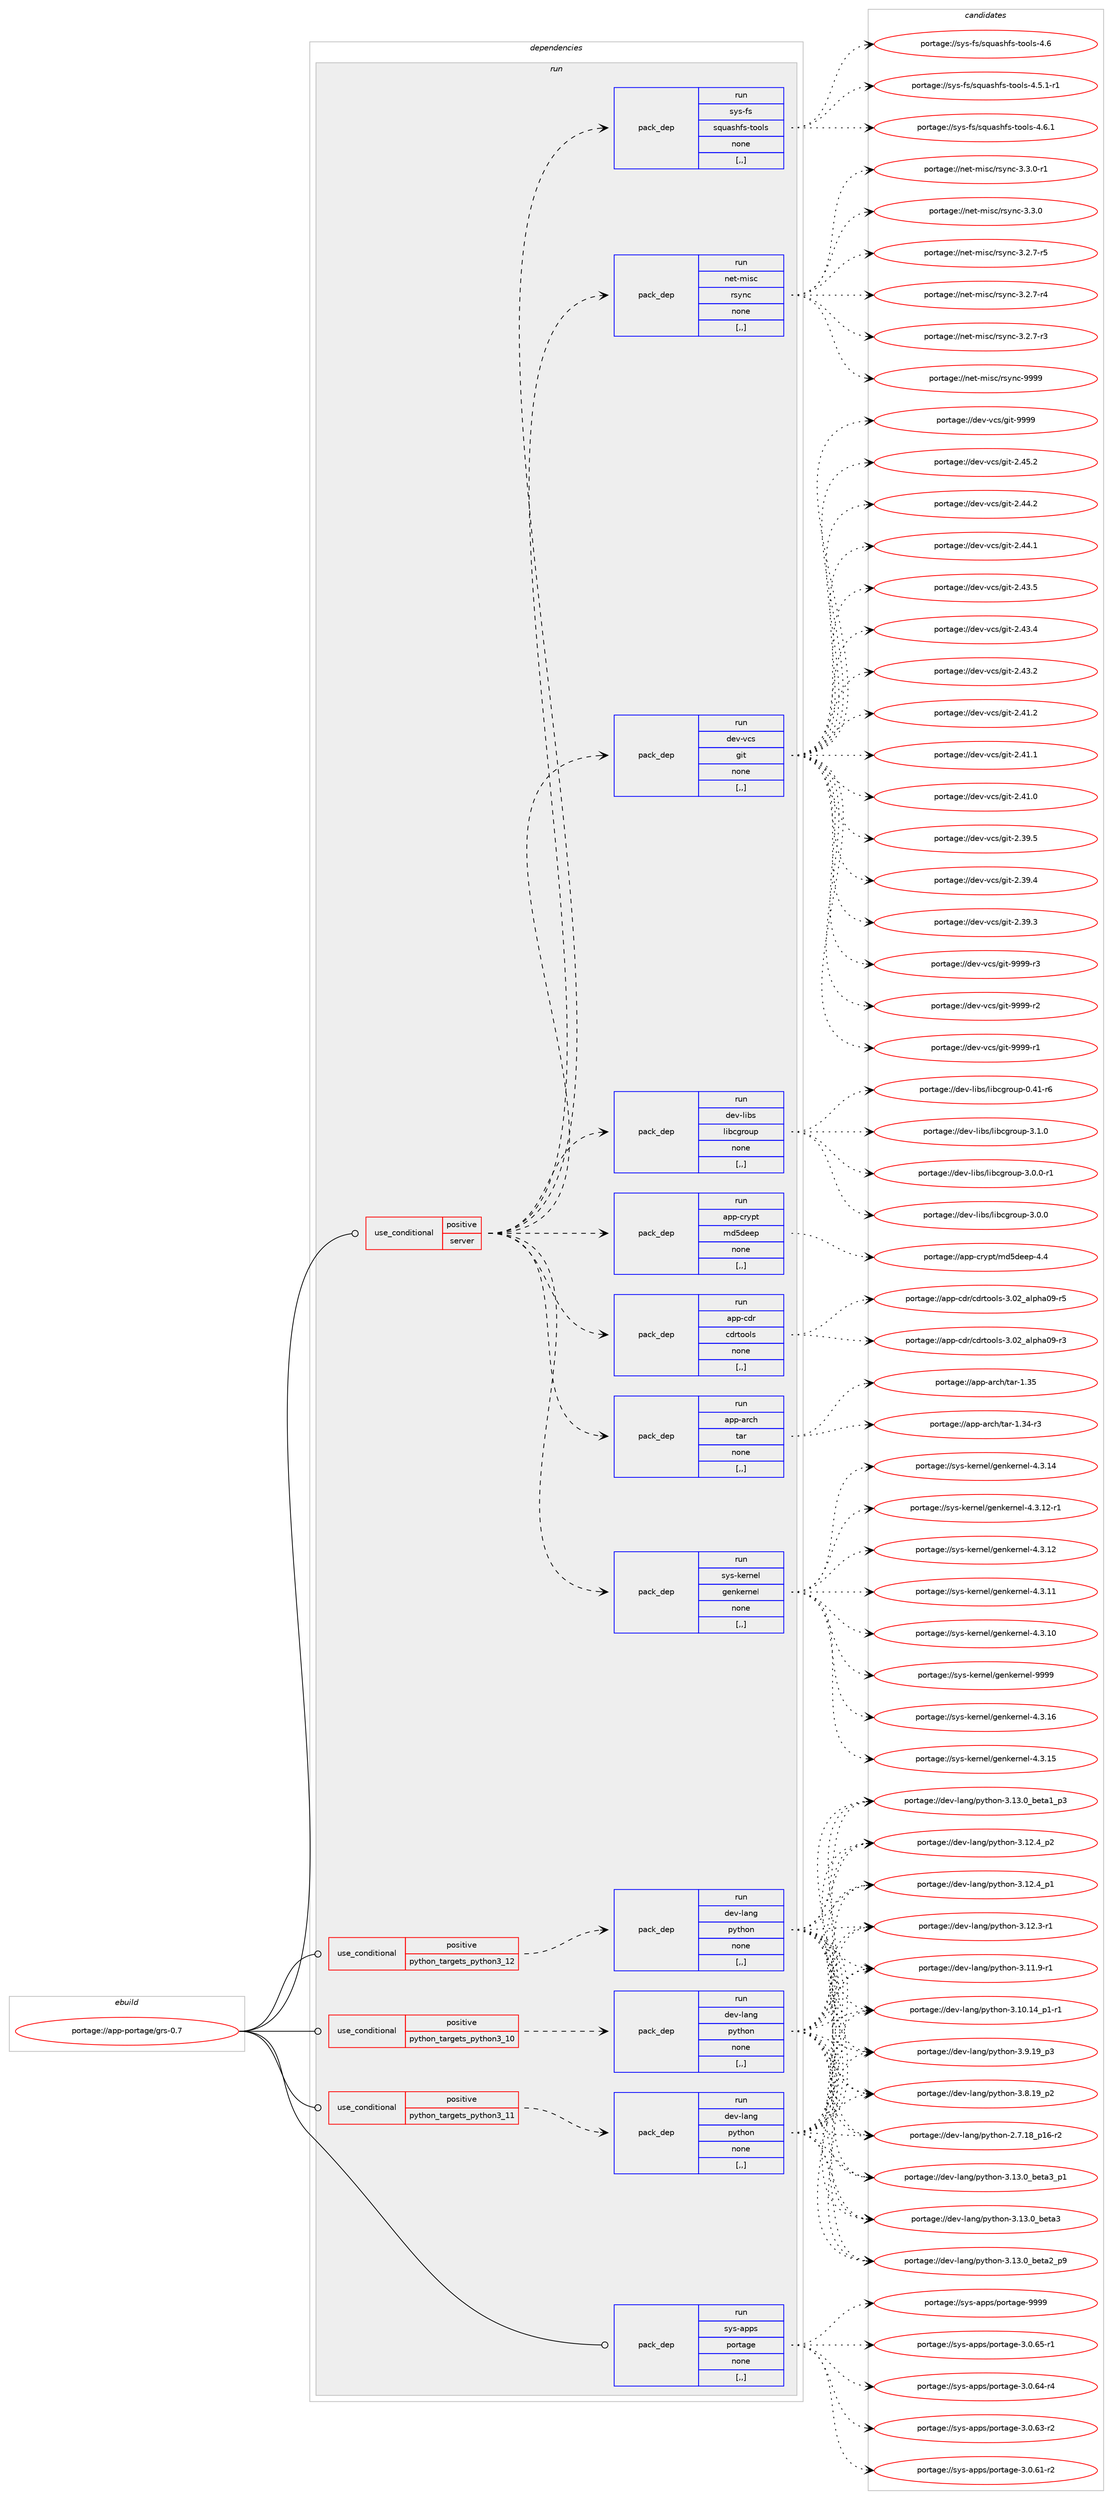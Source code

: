 digraph prolog {

# *************
# Graph options
# *************

newrank=true;
concentrate=true;
compound=true;
graph [rankdir=LR,fontname=Helvetica,fontsize=10,ranksep=1.5];#, ranksep=2.5, nodesep=0.2];
edge  [arrowhead=vee];
node  [fontname=Helvetica,fontsize=10];

# **********
# The ebuild
# **********

subgraph cluster_leftcol {
color=gray;
rank=same;
label=<<i>ebuild</i>>;
id [label="portage://app-portage/grs-0.7", color=red, width=4, href="../app-portage/grs-0.7.svg"];
}

# ****************
# The dependencies
# ****************

subgraph cluster_midcol {
color=gray;
label=<<i>dependencies</i>>;
subgraph cluster_compile {
fillcolor="#eeeeee";
style=filled;
label=<<i>compile</i>>;
}
subgraph cluster_compileandrun {
fillcolor="#eeeeee";
style=filled;
label=<<i>compile and run</i>>;
}
subgraph cluster_run {
fillcolor="#eeeeee";
style=filled;
label=<<i>run</i>>;
subgraph cond14022 {
dependency50314 [label=<<TABLE BORDER="0" CELLBORDER="1" CELLSPACING="0" CELLPADDING="4"><TR><TD ROWSPAN="3" CELLPADDING="10">use_conditional</TD></TR><TR><TD>positive</TD></TR><TR><TD>python_targets_python3_10</TD></TR></TABLE>>, shape=none, color=red];
subgraph pack35838 {
dependency50315 [label=<<TABLE BORDER="0" CELLBORDER="1" CELLSPACING="0" CELLPADDING="4" WIDTH="220"><TR><TD ROWSPAN="6" CELLPADDING="30">pack_dep</TD></TR><TR><TD WIDTH="110">run</TD></TR><TR><TD>dev-lang</TD></TR><TR><TD>python</TD></TR><TR><TD>none</TD></TR><TR><TD>[,,]</TD></TR></TABLE>>, shape=none, color=blue];
}
dependency50314:e -> dependency50315:w [weight=20,style="dashed",arrowhead="vee"];
}
id:e -> dependency50314:w [weight=20,style="solid",arrowhead="odot"];
subgraph cond14023 {
dependency50316 [label=<<TABLE BORDER="0" CELLBORDER="1" CELLSPACING="0" CELLPADDING="4"><TR><TD ROWSPAN="3" CELLPADDING="10">use_conditional</TD></TR><TR><TD>positive</TD></TR><TR><TD>python_targets_python3_11</TD></TR></TABLE>>, shape=none, color=red];
subgraph pack35839 {
dependency50317 [label=<<TABLE BORDER="0" CELLBORDER="1" CELLSPACING="0" CELLPADDING="4" WIDTH="220"><TR><TD ROWSPAN="6" CELLPADDING="30">pack_dep</TD></TR><TR><TD WIDTH="110">run</TD></TR><TR><TD>dev-lang</TD></TR><TR><TD>python</TD></TR><TR><TD>none</TD></TR><TR><TD>[,,]</TD></TR></TABLE>>, shape=none, color=blue];
}
dependency50316:e -> dependency50317:w [weight=20,style="dashed",arrowhead="vee"];
}
id:e -> dependency50316:w [weight=20,style="solid",arrowhead="odot"];
subgraph cond14024 {
dependency50318 [label=<<TABLE BORDER="0" CELLBORDER="1" CELLSPACING="0" CELLPADDING="4"><TR><TD ROWSPAN="3" CELLPADDING="10">use_conditional</TD></TR><TR><TD>positive</TD></TR><TR><TD>python_targets_python3_12</TD></TR></TABLE>>, shape=none, color=red];
subgraph pack35840 {
dependency50319 [label=<<TABLE BORDER="0" CELLBORDER="1" CELLSPACING="0" CELLPADDING="4" WIDTH="220"><TR><TD ROWSPAN="6" CELLPADDING="30">pack_dep</TD></TR><TR><TD WIDTH="110">run</TD></TR><TR><TD>dev-lang</TD></TR><TR><TD>python</TD></TR><TR><TD>none</TD></TR><TR><TD>[,,]</TD></TR></TABLE>>, shape=none, color=blue];
}
dependency50318:e -> dependency50319:w [weight=20,style="dashed",arrowhead="vee"];
}
id:e -> dependency50318:w [weight=20,style="solid",arrowhead="odot"];
subgraph cond14025 {
dependency50320 [label=<<TABLE BORDER="0" CELLBORDER="1" CELLSPACING="0" CELLPADDING="4"><TR><TD ROWSPAN="3" CELLPADDING="10">use_conditional</TD></TR><TR><TD>positive</TD></TR><TR><TD>server</TD></TR></TABLE>>, shape=none, color=red];
subgraph pack35841 {
dependency50321 [label=<<TABLE BORDER="0" CELLBORDER="1" CELLSPACING="0" CELLPADDING="4" WIDTH="220"><TR><TD ROWSPAN="6" CELLPADDING="30">pack_dep</TD></TR><TR><TD WIDTH="110">run</TD></TR><TR><TD>app-arch</TD></TR><TR><TD>tar</TD></TR><TR><TD>none</TD></TR><TR><TD>[,,]</TD></TR></TABLE>>, shape=none, color=blue];
}
dependency50320:e -> dependency50321:w [weight=20,style="dashed",arrowhead="vee"];
subgraph pack35842 {
dependency50322 [label=<<TABLE BORDER="0" CELLBORDER="1" CELLSPACING="0" CELLPADDING="4" WIDTH="220"><TR><TD ROWSPAN="6" CELLPADDING="30">pack_dep</TD></TR><TR><TD WIDTH="110">run</TD></TR><TR><TD>app-cdr</TD></TR><TR><TD>cdrtools</TD></TR><TR><TD>none</TD></TR><TR><TD>[,,]</TD></TR></TABLE>>, shape=none, color=blue];
}
dependency50320:e -> dependency50322:w [weight=20,style="dashed",arrowhead="vee"];
subgraph pack35843 {
dependency50323 [label=<<TABLE BORDER="0" CELLBORDER="1" CELLSPACING="0" CELLPADDING="4" WIDTH="220"><TR><TD ROWSPAN="6" CELLPADDING="30">pack_dep</TD></TR><TR><TD WIDTH="110">run</TD></TR><TR><TD>app-crypt</TD></TR><TR><TD>md5deep</TD></TR><TR><TD>none</TD></TR><TR><TD>[,,]</TD></TR></TABLE>>, shape=none, color=blue];
}
dependency50320:e -> dependency50323:w [weight=20,style="dashed",arrowhead="vee"];
subgraph pack35844 {
dependency50324 [label=<<TABLE BORDER="0" CELLBORDER="1" CELLSPACING="0" CELLPADDING="4" WIDTH="220"><TR><TD ROWSPAN="6" CELLPADDING="30">pack_dep</TD></TR><TR><TD WIDTH="110">run</TD></TR><TR><TD>dev-libs</TD></TR><TR><TD>libcgroup</TD></TR><TR><TD>none</TD></TR><TR><TD>[,,]</TD></TR></TABLE>>, shape=none, color=blue];
}
dependency50320:e -> dependency50324:w [weight=20,style="dashed",arrowhead="vee"];
subgraph pack35845 {
dependency50325 [label=<<TABLE BORDER="0" CELLBORDER="1" CELLSPACING="0" CELLPADDING="4" WIDTH="220"><TR><TD ROWSPAN="6" CELLPADDING="30">pack_dep</TD></TR><TR><TD WIDTH="110">run</TD></TR><TR><TD>dev-vcs</TD></TR><TR><TD>git</TD></TR><TR><TD>none</TD></TR><TR><TD>[,,]</TD></TR></TABLE>>, shape=none, color=blue];
}
dependency50320:e -> dependency50325:w [weight=20,style="dashed",arrowhead="vee"];
subgraph pack35846 {
dependency50326 [label=<<TABLE BORDER="0" CELLBORDER="1" CELLSPACING="0" CELLPADDING="4" WIDTH="220"><TR><TD ROWSPAN="6" CELLPADDING="30">pack_dep</TD></TR><TR><TD WIDTH="110">run</TD></TR><TR><TD>net-misc</TD></TR><TR><TD>rsync</TD></TR><TR><TD>none</TD></TR><TR><TD>[,,]</TD></TR></TABLE>>, shape=none, color=blue];
}
dependency50320:e -> dependency50326:w [weight=20,style="dashed",arrowhead="vee"];
subgraph pack35847 {
dependency50327 [label=<<TABLE BORDER="0" CELLBORDER="1" CELLSPACING="0" CELLPADDING="4" WIDTH="220"><TR><TD ROWSPAN="6" CELLPADDING="30">pack_dep</TD></TR><TR><TD WIDTH="110">run</TD></TR><TR><TD>sys-fs</TD></TR><TR><TD>squashfs-tools</TD></TR><TR><TD>none</TD></TR><TR><TD>[,,]</TD></TR></TABLE>>, shape=none, color=blue];
}
dependency50320:e -> dependency50327:w [weight=20,style="dashed",arrowhead="vee"];
subgraph pack35848 {
dependency50328 [label=<<TABLE BORDER="0" CELLBORDER="1" CELLSPACING="0" CELLPADDING="4" WIDTH="220"><TR><TD ROWSPAN="6" CELLPADDING="30">pack_dep</TD></TR><TR><TD WIDTH="110">run</TD></TR><TR><TD>sys-kernel</TD></TR><TR><TD>genkernel</TD></TR><TR><TD>none</TD></TR><TR><TD>[,,]</TD></TR></TABLE>>, shape=none, color=blue];
}
dependency50320:e -> dependency50328:w [weight=20,style="dashed",arrowhead="vee"];
}
id:e -> dependency50320:w [weight=20,style="solid",arrowhead="odot"];
subgraph pack35849 {
dependency50329 [label=<<TABLE BORDER="0" CELLBORDER="1" CELLSPACING="0" CELLPADDING="4" WIDTH="220"><TR><TD ROWSPAN="6" CELLPADDING="30">pack_dep</TD></TR><TR><TD WIDTH="110">run</TD></TR><TR><TD>sys-apps</TD></TR><TR><TD>portage</TD></TR><TR><TD>none</TD></TR><TR><TD>[,,]</TD></TR></TABLE>>, shape=none, color=blue];
}
id:e -> dependency50329:w [weight=20,style="solid",arrowhead="odot"];
}
}

# **************
# The candidates
# **************

subgraph cluster_choices {
rank=same;
color=gray;
label=<<i>candidates</i>>;

subgraph choice35838 {
color=black;
nodesep=1;
choice10010111845108971101034711212111610411111045514649514648959810111697519511249 [label="portage://dev-lang/python-3.13.0_beta3_p1", color=red, width=4,href="../dev-lang/python-3.13.0_beta3_p1.svg"];
choice1001011184510897110103471121211161041111104551464951464895981011169751 [label="portage://dev-lang/python-3.13.0_beta3", color=red, width=4,href="../dev-lang/python-3.13.0_beta3.svg"];
choice10010111845108971101034711212111610411111045514649514648959810111697509511257 [label="portage://dev-lang/python-3.13.0_beta2_p9", color=red, width=4,href="../dev-lang/python-3.13.0_beta2_p9.svg"];
choice10010111845108971101034711212111610411111045514649514648959810111697499511251 [label="portage://dev-lang/python-3.13.0_beta1_p3", color=red, width=4,href="../dev-lang/python-3.13.0_beta1_p3.svg"];
choice100101118451089711010347112121116104111110455146495046529511250 [label="portage://dev-lang/python-3.12.4_p2", color=red, width=4,href="../dev-lang/python-3.12.4_p2.svg"];
choice100101118451089711010347112121116104111110455146495046529511249 [label="portage://dev-lang/python-3.12.4_p1", color=red, width=4,href="../dev-lang/python-3.12.4_p1.svg"];
choice100101118451089711010347112121116104111110455146495046514511449 [label="portage://dev-lang/python-3.12.3-r1", color=red, width=4,href="../dev-lang/python-3.12.3-r1.svg"];
choice100101118451089711010347112121116104111110455146494946574511449 [label="portage://dev-lang/python-3.11.9-r1", color=red, width=4,href="../dev-lang/python-3.11.9-r1.svg"];
choice100101118451089711010347112121116104111110455146494846495295112494511449 [label="portage://dev-lang/python-3.10.14_p1-r1", color=red, width=4,href="../dev-lang/python-3.10.14_p1-r1.svg"];
choice100101118451089711010347112121116104111110455146574649579511251 [label="portage://dev-lang/python-3.9.19_p3", color=red, width=4,href="../dev-lang/python-3.9.19_p3.svg"];
choice100101118451089711010347112121116104111110455146564649579511250 [label="portage://dev-lang/python-3.8.19_p2", color=red, width=4,href="../dev-lang/python-3.8.19_p2.svg"];
choice100101118451089711010347112121116104111110455046554649569511249544511450 [label="portage://dev-lang/python-2.7.18_p16-r2", color=red, width=4,href="../dev-lang/python-2.7.18_p16-r2.svg"];
dependency50315:e -> choice10010111845108971101034711212111610411111045514649514648959810111697519511249:w [style=dotted,weight="100"];
dependency50315:e -> choice1001011184510897110103471121211161041111104551464951464895981011169751:w [style=dotted,weight="100"];
dependency50315:e -> choice10010111845108971101034711212111610411111045514649514648959810111697509511257:w [style=dotted,weight="100"];
dependency50315:e -> choice10010111845108971101034711212111610411111045514649514648959810111697499511251:w [style=dotted,weight="100"];
dependency50315:e -> choice100101118451089711010347112121116104111110455146495046529511250:w [style=dotted,weight="100"];
dependency50315:e -> choice100101118451089711010347112121116104111110455146495046529511249:w [style=dotted,weight="100"];
dependency50315:e -> choice100101118451089711010347112121116104111110455146495046514511449:w [style=dotted,weight="100"];
dependency50315:e -> choice100101118451089711010347112121116104111110455146494946574511449:w [style=dotted,weight="100"];
dependency50315:e -> choice100101118451089711010347112121116104111110455146494846495295112494511449:w [style=dotted,weight="100"];
dependency50315:e -> choice100101118451089711010347112121116104111110455146574649579511251:w [style=dotted,weight="100"];
dependency50315:e -> choice100101118451089711010347112121116104111110455146564649579511250:w [style=dotted,weight="100"];
dependency50315:e -> choice100101118451089711010347112121116104111110455046554649569511249544511450:w [style=dotted,weight="100"];
}
subgraph choice35839 {
color=black;
nodesep=1;
choice10010111845108971101034711212111610411111045514649514648959810111697519511249 [label="portage://dev-lang/python-3.13.0_beta3_p1", color=red, width=4,href="../dev-lang/python-3.13.0_beta3_p1.svg"];
choice1001011184510897110103471121211161041111104551464951464895981011169751 [label="portage://dev-lang/python-3.13.0_beta3", color=red, width=4,href="../dev-lang/python-3.13.0_beta3.svg"];
choice10010111845108971101034711212111610411111045514649514648959810111697509511257 [label="portage://dev-lang/python-3.13.0_beta2_p9", color=red, width=4,href="../dev-lang/python-3.13.0_beta2_p9.svg"];
choice10010111845108971101034711212111610411111045514649514648959810111697499511251 [label="portage://dev-lang/python-3.13.0_beta1_p3", color=red, width=4,href="../dev-lang/python-3.13.0_beta1_p3.svg"];
choice100101118451089711010347112121116104111110455146495046529511250 [label="portage://dev-lang/python-3.12.4_p2", color=red, width=4,href="../dev-lang/python-3.12.4_p2.svg"];
choice100101118451089711010347112121116104111110455146495046529511249 [label="portage://dev-lang/python-3.12.4_p1", color=red, width=4,href="../dev-lang/python-3.12.4_p1.svg"];
choice100101118451089711010347112121116104111110455146495046514511449 [label="portage://dev-lang/python-3.12.3-r1", color=red, width=4,href="../dev-lang/python-3.12.3-r1.svg"];
choice100101118451089711010347112121116104111110455146494946574511449 [label="portage://dev-lang/python-3.11.9-r1", color=red, width=4,href="../dev-lang/python-3.11.9-r1.svg"];
choice100101118451089711010347112121116104111110455146494846495295112494511449 [label="portage://dev-lang/python-3.10.14_p1-r1", color=red, width=4,href="../dev-lang/python-3.10.14_p1-r1.svg"];
choice100101118451089711010347112121116104111110455146574649579511251 [label="portage://dev-lang/python-3.9.19_p3", color=red, width=4,href="../dev-lang/python-3.9.19_p3.svg"];
choice100101118451089711010347112121116104111110455146564649579511250 [label="portage://dev-lang/python-3.8.19_p2", color=red, width=4,href="../dev-lang/python-3.8.19_p2.svg"];
choice100101118451089711010347112121116104111110455046554649569511249544511450 [label="portage://dev-lang/python-2.7.18_p16-r2", color=red, width=4,href="../dev-lang/python-2.7.18_p16-r2.svg"];
dependency50317:e -> choice10010111845108971101034711212111610411111045514649514648959810111697519511249:w [style=dotted,weight="100"];
dependency50317:e -> choice1001011184510897110103471121211161041111104551464951464895981011169751:w [style=dotted,weight="100"];
dependency50317:e -> choice10010111845108971101034711212111610411111045514649514648959810111697509511257:w [style=dotted,weight="100"];
dependency50317:e -> choice10010111845108971101034711212111610411111045514649514648959810111697499511251:w [style=dotted,weight="100"];
dependency50317:e -> choice100101118451089711010347112121116104111110455146495046529511250:w [style=dotted,weight="100"];
dependency50317:e -> choice100101118451089711010347112121116104111110455146495046529511249:w [style=dotted,weight="100"];
dependency50317:e -> choice100101118451089711010347112121116104111110455146495046514511449:w [style=dotted,weight="100"];
dependency50317:e -> choice100101118451089711010347112121116104111110455146494946574511449:w [style=dotted,weight="100"];
dependency50317:e -> choice100101118451089711010347112121116104111110455146494846495295112494511449:w [style=dotted,weight="100"];
dependency50317:e -> choice100101118451089711010347112121116104111110455146574649579511251:w [style=dotted,weight="100"];
dependency50317:e -> choice100101118451089711010347112121116104111110455146564649579511250:w [style=dotted,weight="100"];
dependency50317:e -> choice100101118451089711010347112121116104111110455046554649569511249544511450:w [style=dotted,weight="100"];
}
subgraph choice35840 {
color=black;
nodesep=1;
choice10010111845108971101034711212111610411111045514649514648959810111697519511249 [label="portage://dev-lang/python-3.13.0_beta3_p1", color=red, width=4,href="../dev-lang/python-3.13.0_beta3_p1.svg"];
choice1001011184510897110103471121211161041111104551464951464895981011169751 [label="portage://dev-lang/python-3.13.0_beta3", color=red, width=4,href="../dev-lang/python-3.13.0_beta3.svg"];
choice10010111845108971101034711212111610411111045514649514648959810111697509511257 [label="portage://dev-lang/python-3.13.0_beta2_p9", color=red, width=4,href="../dev-lang/python-3.13.0_beta2_p9.svg"];
choice10010111845108971101034711212111610411111045514649514648959810111697499511251 [label="portage://dev-lang/python-3.13.0_beta1_p3", color=red, width=4,href="../dev-lang/python-3.13.0_beta1_p3.svg"];
choice100101118451089711010347112121116104111110455146495046529511250 [label="portage://dev-lang/python-3.12.4_p2", color=red, width=4,href="../dev-lang/python-3.12.4_p2.svg"];
choice100101118451089711010347112121116104111110455146495046529511249 [label="portage://dev-lang/python-3.12.4_p1", color=red, width=4,href="../dev-lang/python-3.12.4_p1.svg"];
choice100101118451089711010347112121116104111110455146495046514511449 [label="portage://dev-lang/python-3.12.3-r1", color=red, width=4,href="../dev-lang/python-3.12.3-r1.svg"];
choice100101118451089711010347112121116104111110455146494946574511449 [label="portage://dev-lang/python-3.11.9-r1", color=red, width=4,href="../dev-lang/python-3.11.9-r1.svg"];
choice100101118451089711010347112121116104111110455146494846495295112494511449 [label="portage://dev-lang/python-3.10.14_p1-r1", color=red, width=4,href="../dev-lang/python-3.10.14_p1-r1.svg"];
choice100101118451089711010347112121116104111110455146574649579511251 [label="portage://dev-lang/python-3.9.19_p3", color=red, width=4,href="../dev-lang/python-3.9.19_p3.svg"];
choice100101118451089711010347112121116104111110455146564649579511250 [label="portage://dev-lang/python-3.8.19_p2", color=red, width=4,href="../dev-lang/python-3.8.19_p2.svg"];
choice100101118451089711010347112121116104111110455046554649569511249544511450 [label="portage://dev-lang/python-2.7.18_p16-r2", color=red, width=4,href="../dev-lang/python-2.7.18_p16-r2.svg"];
dependency50319:e -> choice10010111845108971101034711212111610411111045514649514648959810111697519511249:w [style=dotted,weight="100"];
dependency50319:e -> choice1001011184510897110103471121211161041111104551464951464895981011169751:w [style=dotted,weight="100"];
dependency50319:e -> choice10010111845108971101034711212111610411111045514649514648959810111697509511257:w [style=dotted,weight="100"];
dependency50319:e -> choice10010111845108971101034711212111610411111045514649514648959810111697499511251:w [style=dotted,weight="100"];
dependency50319:e -> choice100101118451089711010347112121116104111110455146495046529511250:w [style=dotted,weight="100"];
dependency50319:e -> choice100101118451089711010347112121116104111110455146495046529511249:w [style=dotted,weight="100"];
dependency50319:e -> choice100101118451089711010347112121116104111110455146495046514511449:w [style=dotted,weight="100"];
dependency50319:e -> choice100101118451089711010347112121116104111110455146494946574511449:w [style=dotted,weight="100"];
dependency50319:e -> choice100101118451089711010347112121116104111110455146494846495295112494511449:w [style=dotted,weight="100"];
dependency50319:e -> choice100101118451089711010347112121116104111110455146574649579511251:w [style=dotted,weight="100"];
dependency50319:e -> choice100101118451089711010347112121116104111110455146564649579511250:w [style=dotted,weight="100"];
dependency50319:e -> choice100101118451089711010347112121116104111110455046554649569511249544511450:w [style=dotted,weight="100"];
}
subgraph choice35841 {
color=black;
nodesep=1;
choice9711211245971149910447116971144549465153 [label="portage://app-arch/tar-1.35", color=red, width=4,href="../app-arch/tar-1.35.svg"];
choice97112112459711499104471169711445494651524511451 [label="portage://app-arch/tar-1.34-r3", color=red, width=4,href="../app-arch/tar-1.34-r3.svg"];
dependency50321:e -> choice9711211245971149910447116971144549465153:w [style=dotted,weight="100"];
dependency50321:e -> choice97112112459711499104471169711445494651524511451:w [style=dotted,weight="100"];
}
subgraph choice35842 {
color=black;
nodesep=1;
choice9711211245991001144799100114116111111108115455146485095971081121049748574511453 [label="portage://app-cdr/cdrtools-3.02_alpha09-r5", color=red, width=4,href="../app-cdr/cdrtools-3.02_alpha09-r5.svg"];
choice9711211245991001144799100114116111111108115455146485095971081121049748574511451 [label="portage://app-cdr/cdrtools-3.02_alpha09-r3", color=red, width=4,href="../app-cdr/cdrtools-3.02_alpha09-r3.svg"];
dependency50322:e -> choice9711211245991001144799100114116111111108115455146485095971081121049748574511453:w [style=dotted,weight="100"];
dependency50322:e -> choice9711211245991001144799100114116111111108115455146485095971081121049748574511451:w [style=dotted,weight="100"];
}
subgraph choice35843 {
color=black;
nodesep=1;
choice971121124599114121112116471091005310010110111245524652 [label="portage://app-crypt/md5deep-4.4", color=red, width=4,href="../app-crypt/md5deep-4.4.svg"];
dependency50323:e -> choice971121124599114121112116471091005310010110111245524652:w [style=dotted,weight="100"];
}
subgraph choice35844 {
color=black;
nodesep=1;
choice1001011184510810598115471081059899103114111117112455146494648 [label="portage://dev-libs/libcgroup-3.1.0", color=red, width=4,href="../dev-libs/libcgroup-3.1.0.svg"];
choice10010111845108105981154710810598991031141111171124551464846484511449 [label="portage://dev-libs/libcgroup-3.0.0-r1", color=red, width=4,href="../dev-libs/libcgroup-3.0.0-r1.svg"];
choice1001011184510810598115471081059899103114111117112455146484648 [label="portage://dev-libs/libcgroup-3.0.0", color=red, width=4,href="../dev-libs/libcgroup-3.0.0.svg"];
choice100101118451081059811547108105989910311411111711245484652494511454 [label="portage://dev-libs/libcgroup-0.41-r6", color=red, width=4,href="../dev-libs/libcgroup-0.41-r6.svg"];
dependency50324:e -> choice1001011184510810598115471081059899103114111117112455146494648:w [style=dotted,weight="100"];
dependency50324:e -> choice10010111845108105981154710810598991031141111171124551464846484511449:w [style=dotted,weight="100"];
dependency50324:e -> choice1001011184510810598115471081059899103114111117112455146484648:w [style=dotted,weight="100"];
dependency50324:e -> choice100101118451081059811547108105989910311411111711245484652494511454:w [style=dotted,weight="100"];
}
subgraph choice35845 {
color=black;
nodesep=1;
choice10010111845118991154710310511645575757574511451 [label="portage://dev-vcs/git-9999-r3", color=red, width=4,href="../dev-vcs/git-9999-r3.svg"];
choice10010111845118991154710310511645575757574511450 [label="portage://dev-vcs/git-9999-r2", color=red, width=4,href="../dev-vcs/git-9999-r2.svg"];
choice10010111845118991154710310511645575757574511449 [label="portage://dev-vcs/git-9999-r1", color=red, width=4,href="../dev-vcs/git-9999-r1.svg"];
choice1001011184511899115471031051164557575757 [label="portage://dev-vcs/git-9999", color=red, width=4,href="../dev-vcs/git-9999.svg"];
choice10010111845118991154710310511645504652534650 [label="portage://dev-vcs/git-2.45.2", color=red, width=4,href="../dev-vcs/git-2.45.2.svg"];
choice10010111845118991154710310511645504652524650 [label="portage://dev-vcs/git-2.44.2", color=red, width=4,href="../dev-vcs/git-2.44.2.svg"];
choice10010111845118991154710310511645504652524649 [label="portage://dev-vcs/git-2.44.1", color=red, width=4,href="../dev-vcs/git-2.44.1.svg"];
choice10010111845118991154710310511645504652514653 [label="portage://dev-vcs/git-2.43.5", color=red, width=4,href="../dev-vcs/git-2.43.5.svg"];
choice10010111845118991154710310511645504652514652 [label="portage://dev-vcs/git-2.43.4", color=red, width=4,href="../dev-vcs/git-2.43.4.svg"];
choice10010111845118991154710310511645504652514650 [label="portage://dev-vcs/git-2.43.2", color=red, width=4,href="../dev-vcs/git-2.43.2.svg"];
choice10010111845118991154710310511645504652494650 [label="portage://dev-vcs/git-2.41.2", color=red, width=4,href="../dev-vcs/git-2.41.2.svg"];
choice10010111845118991154710310511645504652494649 [label="portage://dev-vcs/git-2.41.1", color=red, width=4,href="../dev-vcs/git-2.41.1.svg"];
choice10010111845118991154710310511645504652494648 [label="portage://dev-vcs/git-2.41.0", color=red, width=4,href="../dev-vcs/git-2.41.0.svg"];
choice10010111845118991154710310511645504651574653 [label="portage://dev-vcs/git-2.39.5", color=red, width=4,href="../dev-vcs/git-2.39.5.svg"];
choice10010111845118991154710310511645504651574652 [label="portage://dev-vcs/git-2.39.4", color=red, width=4,href="../dev-vcs/git-2.39.4.svg"];
choice10010111845118991154710310511645504651574651 [label="portage://dev-vcs/git-2.39.3", color=red, width=4,href="../dev-vcs/git-2.39.3.svg"];
dependency50325:e -> choice10010111845118991154710310511645575757574511451:w [style=dotted,weight="100"];
dependency50325:e -> choice10010111845118991154710310511645575757574511450:w [style=dotted,weight="100"];
dependency50325:e -> choice10010111845118991154710310511645575757574511449:w [style=dotted,weight="100"];
dependency50325:e -> choice1001011184511899115471031051164557575757:w [style=dotted,weight="100"];
dependency50325:e -> choice10010111845118991154710310511645504652534650:w [style=dotted,weight="100"];
dependency50325:e -> choice10010111845118991154710310511645504652524650:w [style=dotted,weight="100"];
dependency50325:e -> choice10010111845118991154710310511645504652524649:w [style=dotted,weight="100"];
dependency50325:e -> choice10010111845118991154710310511645504652514653:w [style=dotted,weight="100"];
dependency50325:e -> choice10010111845118991154710310511645504652514652:w [style=dotted,weight="100"];
dependency50325:e -> choice10010111845118991154710310511645504652514650:w [style=dotted,weight="100"];
dependency50325:e -> choice10010111845118991154710310511645504652494650:w [style=dotted,weight="100"];
dependency50325:e -> choice10010111845118991154710310511645504652494649:w [style=dotted,weight="100"];
dependency50325:e -> choice10010111845118991154710310511645504652494648:w [style=dotted,weight="100"];
dependency50325:e -> choice10010111845118991154710310511645504651574653:w [style=dotted,weight="100"];
dependency50325:e -> choice10010111845118991154710310511645504651574652:w [style=dotted,weight="100"];
dependency50325:e -> choice10010111845118991154710310511645504651574651:w [style=dotted,weight="100"];
}
subgraph choice35846 {
color=black;
nodesep=1;
choice110101116451091051159947114115121110994557575757 [label="portage://net-misc/rsync-9999", color=red, width=4,href="../net-misc/rsync-9999.svg"];
choice110101116451091051159947114115121110994551465146484511449 [label="portage://net-misc/rsync-3.3.0-r1", color=red, width=4,href="../net-misc/rsync-3.3.0-r1.svg"];
choice11010111645109105115994711411512111099455146514648 [label="portage://net-misc/rsync-3.3.0", color=red, width=4,href="../net-misc/rsync-3.3.0.svg"];
choice110101116451091051159947114115121110994551465046554511453 [label="portage://net-misc/rsync-3.2.7-r5", color=red, width=4,href="../net-misc/rsync-3.2.7-r5.svg"];
choice110101116451091051159947114115121110994551465046554511452 [label="portage://net-misc/rsync-3.2.7-r4", color=red, width=4,href="../net-misc/rsync-3.2.7-r4.svg"];
choice110101116451091051159947114115121110994551465046554511451 [label="portage://net-misc/rsync-3.2.7-r3", color=red, width=4,href="../net-misc/rsync-3.2.7-r3.svg"];
dependency50326:e -> choice110101116451091051159947114115121110994557575757:w [style=dotted,weight="100"];
dependency50326:e -> choice110101116451091051159947114115121110994551465146484511449:w [style=dotted,weight="100"];
dependency50326:e -> choice11010111645109105115994711411512111099455146514648:w [style=dotted,weight="100"];
dependency50326:e -> choice110101116451091051159947114115121110994551465046554511453:w [style=dotted,weight="100"];
dependency50326:e -> choice110101116451091051159947114115121110994551465046554511452:w [style=dotted,weight="100"];
dependency50326:e -> choice110101116451091051159947114115121110994551465046554511451:w [style=dotted,weight="100"];
}
subgraph choice35847 {
color=black;
nodesep=1;
choice11512111545102115471151131179711510410211545116111111108115455246544649 [label="portage://sys-fs/squashfs-tools-4.6.1", color=red, width=4,href="../sys-fs/squashfs-tools-4.6.1.svg"];
choice1151211154510211547115113117971151041021154511611111110811545524654 [label="portage://sys-fs/squashfs-tools-4.6", color=red, width=4,href="../sys-fs/squashfs-tools-4.6.svg"];
choice115121115451021154711511311797115104102115451161111111081154552465346494511449 [label="portage://sys-fs/squashfs-tools-4.5.1-r1", color=red, width=4,href="../sys-fs/squashfs-tools-4.5.1-r1.svg"];
dependency50327:e -> choice11512111545102115471151131179711510410211545116111111108115455246544649:w [style=dotted,weight="100"];
dependency50327:e -> choice1151211154510211547115113117971151041021154511611111110811545524654:w [style=dotted,weight="100"];
dependency50327:e -> choice115121115451021154711511311797115104102115451161111111081154552465346494511449:w [style=dotted,weight="100"];
}
subgraph choice35848 {
color=black;
nodesep=1;
choice11512111545107101114110101108471031011101071011141101011084557575757 [label="portage://sys-kernel/genkernel-9999", color=red, width=4,href="../sys-kernel/genkernel-9999.svg"];
choice115121115451071011141101011084710310111010710111411010110845524651464954 [label="portage://sys-kernel/genkernel-4.3.16", color=red, width=4,href="../sys-kernel/genkernel-4.3.16.svg"];
choice115121115451071011141101011084710310111010710111411010110845524651464953 [label="portage://sys-kernel/genkernel-4.3.15", color=red, width=4,href="../sys-kernel/genkernel-4.3.15.svg"];
choice115121115451071011141101011084710310111010710111411010110845524651464952 [label="portage://sys-kernel/genkernel-4.3.14", color=red, width=4,href="../sys-kernel/genkernel-4.3.14.svg"];
choice1151211154510710111411010110847103101110107101114110101108455246514649504511449 [label="portage://sys-kernel/genkernel-4.3.12-r1", color=red, width=4,href="../sys-kernel/genkernel-4.3.12-r1.svg"];
choice115121115451071011141101011084710310111010710111411010110845524651464950 [label="portage://sys-kernel/genkernel-4.3.12", color=red, width=4,href="../sys-kernel/genkernel-4.3.12.svg"];
choice115121115451071011141101011084710310111010710111411010110845524651464949 [label="portage://sys-kernel/genkernel-4.3.11", color=red, width=4,href="../sys-kernel/genkernel-4.3.11.svg"];
choice115121115451071011141101011084710310111010710111411010110845524651464948 [label="portage://sys-kernel/genkernel-4.3.10", color=red, width=4,href="../sys-kernel/genkernel-4.3.10.svg"];
dependency50328:e -> choice11512111545107101114110101108471031011101071011141101011084557575757:w [style=dotted,weight="100"];
dependency50328:e -> choice115121115451071011141101011084710310111010710111411010110845524651464954:w [style=dotted,weight="100"];
dependency50328:e -> choice115121115451071011141101011084710310111010710111411010110845524651464953:w [style=dotted,weight="100"];
dependency50328:e -> choice115121115451071011141101011084710310111010710111411010110845524651464952:w [style=dotted,weight="100"];
dependency50328:e -> choice1151211154510710111411010110847103101110107101114110101108455246514649504511449:w [style=dotted,weight="100"];
dependency50328:e -> choice115121115451071011141101011084710310111010710111411010110845524651464950:w [style=dotted,weight="100"];
dependency50328:e -> choice115121115451071011141101011084710310111010710111411010110845524651464949:w [style=dotted,weight="100"];
dependency50328:e -> choice115121115451071011141101011084710310111010710111411010110845524651464948:w [style=dotted,weight="100"];
}
subgraph choice35849 {
color=black;
nodesep=1;
choice115121115459711211211547112111114116971031014557575757 [label="portage://sys-apps/portage-9999", color=red, width=4,href="../sys-apps/portage-9999.svg"];
choice11512111545971121121154711211111411697103101455146484654534511449 [label="portage://sys-apps/portage-3.0.65-r1", color=red, width=4,href="../sys-apps/portage-3.0.65-r1.svg"];
choice11512111545971121121154711211111411697103101455146484654524511452 [label="portage://sys-apps/portage-3.0.64-r4", color=red, width=4,href="../sys-apps/portage-3.0.64-r4.svg"];
choice11512111545971121121154711211111411697103101455146484654514511450 [label="portage://sys-apps/portage-3.0.63-r2", color=red, width=4,href="../sys-apps/portage-3.0.63-r2.svg"];
choice11512111545971121121154711211111411697103101455146484654494511450 [label="portage://sys-apps/portage-3.0.61-r2", color=red, width=4,href="../sys-apps/portage-3.0.61-r2.svg"];
dependency50329:e -> choice115121115459711211211547112111114116971031014557575757:w [style=dotted,weight="100"];
dependency50329:e -> choice11512111545971121121154711211111411697103101455146484654534511449:w [style=dotted,weight="100"];
dependency50329:e -> choice11512111545971121121154711211111411697103101455146484654524511452:w [style=dotted,weight="100"];
dependency50329:e -> choice11512111545971121121154711211111411697103101455146484654514511450:w [style=dotted,weight="100"];
dependency50329:e -> choice11512111545971121121154711211111411697103101455146484654494511450:w [style=dotted,weight="100"];
}
}

}
